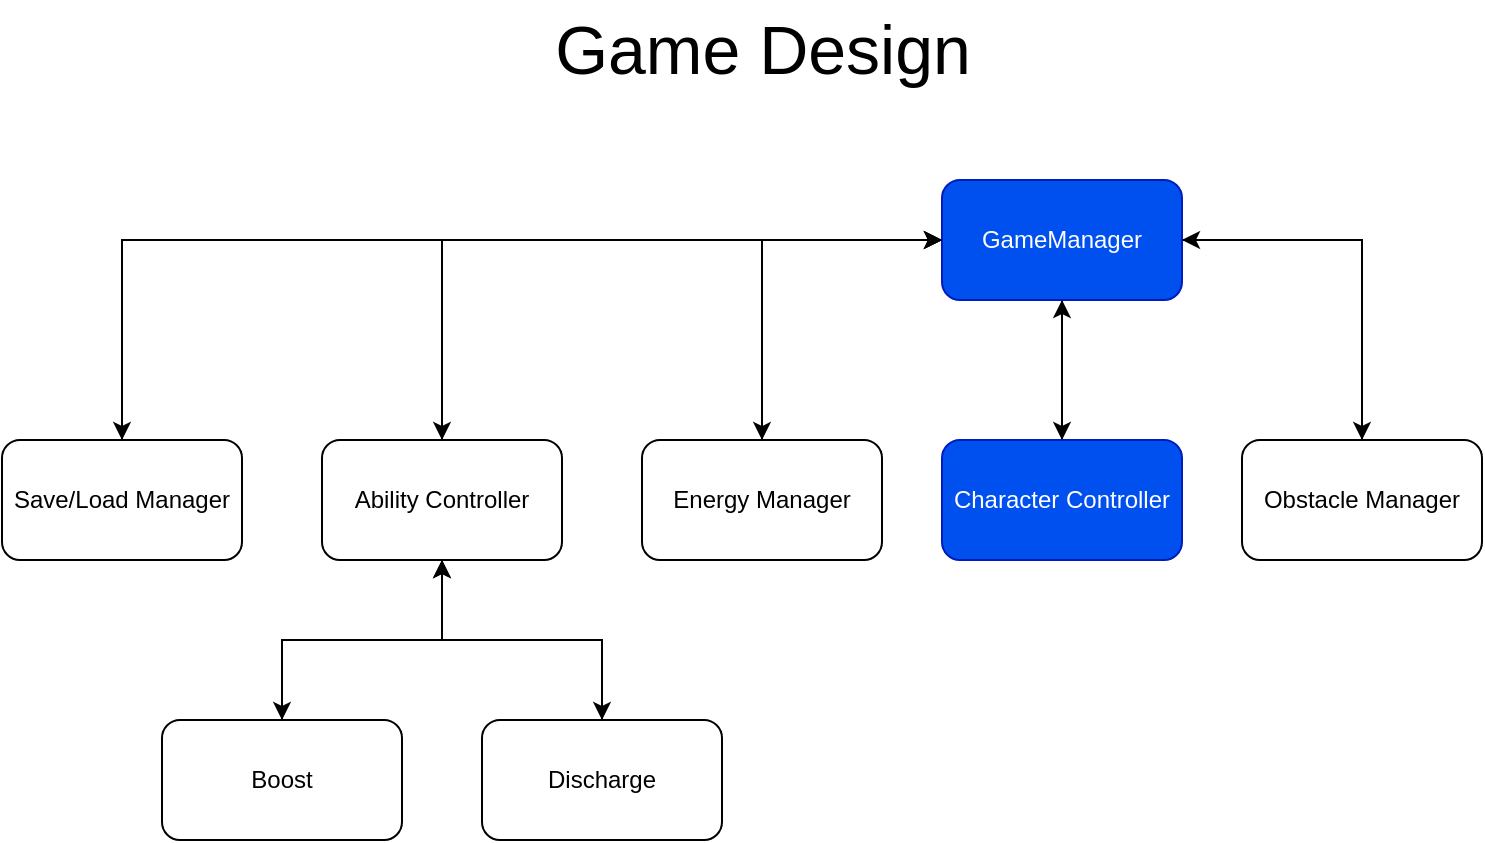 <mxfile version="21.6.8" type="device">
  <diagram name="Page-1" id="reJ3cQ9O1L78rH3T_lfi">
    <mxGraphModel dx="780" dy="544" grid="1" gridSize="10" guides="1" tooltips="1" connect="1" arrows="1" fold="1" page="1" pageScale="1" pageWidth="850" pageHeight="1100" math="0" shadow="0">
      <root>
        <mxCell id="0" />
        <mxCell id="1" parent="0" />
        <mxCell id="pbeA42z0XLuuVM_CoKhC-3" style="edgeStyle=orthogonalEdgeStyle;rounded=0;orthogonalLoop=1;jettySize=auto;html=1;entryX=0.5;entryY=0;entryDx=0;entryDy=0;" parent="1" source="pbeA42z0XLuuVM_CoKhC-1" target="pbeA42z0XLuuVM_CoKhC-2" edge="1">
          <mxGeometry relative="1" as="geometry">
            <mxPoint x="690" y="330" as="targetPoint" />
          </mxGeometry>
        </mxCell>
        <mxCell id="pbeA42z0XLuuVM_CoKhC-7" style="edgeStyle=orthogonalEdgeStyle;rounded=0;orthogonalLoop=1;jettySize=auto;html=1;entryX=0.5;entryY=0;entryDx=0;entryDy=0;" parent="1" source="pbeA42z0XLuuVM_CoKhC-1" target="pbeA42z0XLuuVM_CoKhC-5" edge="1">
          <mxGeometry relative="1" as="geometry" />
        </mxCell>
        <mxCell id="pbeA42z0XLuuVM_CoKhC-12" style="edgeStyle=orthogonalEdgeStyle;rounded=0;orthogonalLoop=1;jettySize=auto;html=1;entryX=0.5;entryY=0;entryDx=0;entryDy=0;" parent="1" source="pbeA42z0XLuuVM_CoKhC-1" target="pbeA42z0XLuuVM_CoKhC-10" edge="1">
          <mxGeometry relative="1" as="geometry" />
        </mxCell>
        <mxCell id="pbeA42z0XLuuVM_CoKhC-15" style="edgeStyle=orthogonalEdgeStyle;rounded=0;orthogonalLoop=1;jettySize=auto;html=1;entryX=0.5;entryY=0;entryDx=0;entryDy=0;" parent="1" source="pbeA42z0XLuuVM_CoKhC-1" target="pbeA42z0XLuuVM_CoKhC-13" edge="1">
          <mxGeometry relative="1" as="geometry" />
        </mxCell>
        <mxCell id="pbeA42z0XLuuVM_CoKhC-24" style="edgeStyle=orthogonalEdgeStyle;rounded=0;orthogonalLoop=1;jettySize=auto;html=1;entryX=0.5;entryY=0;entryDx=0;entryDy=0;" parent="1" source="pbeA42z0XLuuVM_CoKhC-1" target="pbeA42z0XLuuVM_CoKhC-22" edge="1">
          <mxGeometry relative="1" as="geometry" />
        </mxCell>
        <mxCell id="pbeA42z0XLuuVM_CoKhC-1" value="GameManager" style="rounded=1;whiteSpace=wrap;html=1;fillColor=#0050ef;fontColor=#ffffff;strokeColor=#001DBC;" parent="1" vertex="1">
          <mxGeometry x="500" y="200" width="120" height="60" as="geometry" />
        </mxCell>
        <mxCell id="pbeA42z0XLuuVM_CoKhC-20" style="edgeStyle=orthogonalEdgeStyle;rounded=0;orthogonalLoop=1;jettySize=auto;html=1;entryX=0.5;entryY=1;entryDx=0;entryDy=0;exitX=0.5;exitY=0;exitDx=0;exitDy=0;" parent="1" source="pbeA42z0XLuuVM_CoKhC-2" target="pbeA42z0XLuuVM_CoKhC-1" edge="1">
          <mxGeometry relative="1" as="geometry" />
        </mxCell>
        <mxCell id="pbeA42z0XLuuVM_CoKhC-2" value="Character Controller" style="rounded=1;whiteSpace=wrap;html=1;fillColor=#0050ef;fontColor=#ffffff;strokeColor=#001DBC;" parent="1" vertex="1">
          <mxGeometry x="500" y="330" width="120" height="60" as="geometry" />
        </mxCell>
        <mxCell id="pbeA42z0XLuuVM_CoKhC-6" style="edgeStyle=orthogonalEdgeStyle;rounded=0;orthogonalLoop=1;jettySize=auto;html=1;entryX=0;entryY=0.5;entryDx=0;entryDy=0;exitX=0.5;exitY=0;exitDx=0;exitDy=0;" parent="1" source="pbeA42z0XLuuVM_CoKhC-5" target="pbeA42z0XLuuVM_CoKhC-1" edge="1">
          <mxGeometry relative="1" as="geometry" />
        </mxCell>
        <mxCell id="pbeA42z0XLuuVM_CoKhC-5" value="Energy Manager" style="rounded=1;whiteSpace=wrap;html=1;" parent="1" vertex="1">
          <mxGeometry x="350" y="330" width="120" height="60" as="geometry" />
        </mxCell>
        <mxCell id="pbeA42z0XLuuVM_CoKhC-11" style="edgeStyle=orthogonalEdgeStyle;rounded=0;orthogonalLoop=1;jettySize=auto;html=1;entryX=0;entryY=0.5;entryDx=0;entryDy=0;exitX=0.5;exitY=0;exitDx=0;exitDy=0;" parent="1" source="pbeA42z0XLuuVM_CoKhC-10" target="pbeA42z0XLuuVM_CoKhC-1" edge="1">
          <mxGeometry relative="1" as="geometry" />
        </mxCell>
        <mxCell id="U3Cs3BeKblO4fjlQLdJo-3" style="edgeStyle=orthogonalEdgeStyle;rounded=0;orthogonalLoop=1;jettySize=auto;html=1;exitX=0.5;exitY=1;exitDx=0;exitDy=0;entryX=0.5;entryY=0;entryDx=0;entryDy=0;" parent="1" source="pbeA42z0XLuuVM_CoKhC-10" target="U3Cs3BeKblO4fjlQLdJo-1" edge="1">
          <mxGeometry relative="1" as="geometry">
            <mxPoint x="320" y="440.0" as="targetPoint" />
          </mxGeometry>
        </mxCell>
        <mxCell id="pbeA42z0XLuuVM_CoKhC-10" value="Ability Controller" style="rounded=1;whiteSpace=wrap;html=1;" parent="1" vertex="1">
          <mxGeometry x="190" y="330" width="120" height="60" as="geometry" />
        </mxCell>
        <mxCell id="pbeA42z0XLuuVM_CoKhC-14" style="edgeStyle=orthogonalEdgeStyle;rounded=0;orthogonalLoop=1;jettySize=auto;html=1;entryX=0;entryY=0.5;entryDx=0;entryDy=0;exitX=0.5;exitY=0;exitDx=0;exitDy=0;" parent="1" source="pbeA42z0XLuuVM_CoKhC-13" target="pbeA42z0XLuuVM_CoKhC-1" edge="1">
          <mxGeometry relative="1" as="geometry" />
        </mxCell>
        <mxCell id="pbeA42z0XLuuVM_CoKhC-18" value="" style="edgeStyle=orthogonalEdgeStyle;rounded=0;orthogonalLoop=1;jettySize=auto;html=1;" parent="1" source="pbeA42z0XLuuVM_CoKhC-10" target="pbeA42z0XLuuVM_CoKhC-17" edge="1">
          <mxGeometry relative="1" as="geometry" />
        </mxCell>
        <mxCell id="pbeA42z0XLuuVM_CoKhC-13" value="Save/Load Manager" style="rounded=1;whiteSpace=wrap;html=1;" parent="1" vertex="1">
          <mxGeometry x="30" y="330" width="120" height="60" as="geometry" />
        </mxCell>
        <mxCell id="pbeA42z0XLuuVM_CoKhC-19" style="edgeStyle=orthogonalEdgeStyle;rounded=0;orthogonalLoop=1;jettySize=auto;html=1;" parent="1" source="pbeA42z0XLuuVM_CoKhC-17" target="pbeA42z0XLuuVM_CoKhC-10" edge="1">
          <mxGeometry relative="1" as="geometry" />
        </mxCell>
        <mxCell id="pbeA42z0XLuuVM_CoKhC-17" value="Boost" style="whiteSpace=wrap;html=1;rounded=1;" parent="1" vertex="1">
          <mxGeometry x="110" y="470" width="120" height="60" as="geometry" />
        </mxCell>
        <mxCell id="pbeA42z0XLuuVM_CoKhC-23" style="edgeStyle=orthogonalEdgeStyle;rounded=0;orthogonalLoop=1;jettySize=auto;html=1;entryX=1;entryY=0.5;entryDx=0;entryDy=0;exitX=0.5;exitY=0;exitDx=0;exitDy=0;" parent="1" source="pbeA42z0XLuuVM_CoKhC-22" target="pbeA42z0XLuuVM_CoKhC-1" edge="1">
          <mxGeometry relative="1" as="geometry" />
        </mxCell>
        <mxCell id="pbeA42z0XLuuVM_CoKhC-22" value="Obstacle Manager" style="rounded=1;whiteSpace=wrap;html=1;" parent="1" vertex="1">
          <mxGeometry x="650" y="330" width="120" height="60" as="geometry" />
        </mxCell>
        <mxCell id="lXi0G71eGH83L1yXZb08-3" value="&lt;font style=&quot;font-size: 34px;&quot;&gt;Game Design&lt;/font&gt;" style="text;html=1;align=center;verticalAlign=middle;resizable=0;points=[];autosize=1;strokeColor=none;fillColor=none;strokeWidth=2;" parent="1" vertex="1">
          <mxGeometry x="295" y="110" width="230" height="50" as="geometry" />
        </mxCell>
        <mxCell id="U3Cs3BeKblO4fjlQLdJo-2" style="edgeStyle=orthogonalEdgeStyle;rounded=0;orthogonalLoop=1;jettySize=auto;html=1;entryX=0.5;entryY=1;entryDx=0;entryDy=0;" parent="1" source="U3Cs3BeKblO4fjlQLdJo-1" target="pbeA42z0XLuuVM_CoKhC-10" edge="1">
          <mxGeometry relative="1" as="geometry" />
        </mxCell>
        <mxCell id="U3Cs3BeKblO4fjlQLdJo-1" value="Discharge" style="whiteSpace=wrap;html=1;rounded=1;" parent="1" vertex="1">
          <mxGeometry x="270" y="470" width="120" height="60" as="geometry" />
        </mxCell>
      </root>
    </mxGraphModel>
  </diagram>
</mxfile>
